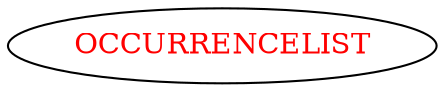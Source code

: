 digraph dependencyGraph {
 concentrate=true;
 ranksep="2.0";
 rankdir="LR"; 
 splines="ortho";
"OCCURRENCELIST" [fontcolor="red"];
}